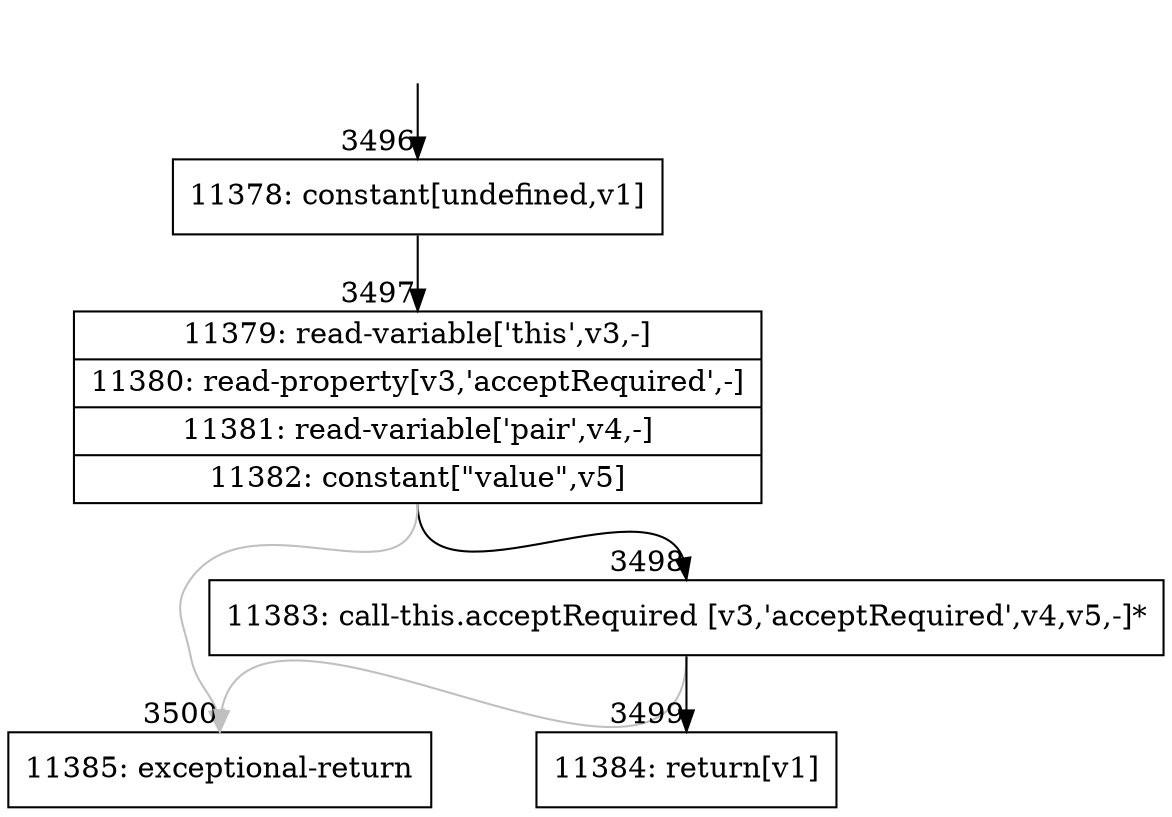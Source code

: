 digraph {
rankdir="TD"
BB_entry125[shape=none,label=""];
BB_entry125 -> BB3496 [tailport=s, headport=n, headlabel="    3496"]
BB3496 [shape=record label="{11378: constant[undefined,v1]}" ] 
BB3496 -> BB3497 [tailport=s, headport=n, headlabel="      3497"]
BB3497 [shape=record label="{11379: read-variable['this',v3,-]|11380: read-property[v3,'acceptRequired',-]|11381: read-variable['pair',v4,-]|11382: constant[\"value\",v5]}" ] 
BB3497 -> BB3498 [tailport=s, headport=n, headlabel="      3498"]
BB3497 -> BB3500 [tailport=s, headport=n, color=gray, headlabel="      3500"]
BB3498 [shape=record label="{11383: call-this.acceptRequired [v3,'acceptRequired',v4,v5,-]*}" ] 
BB3498 -> BB3499 [tailport=s, headport=n, headlabel="      3499"]
BB3498 -> BB3500 [tailport=s, headport=n, color=gray]
BB3499 [shape=record label="{11384: return[v1]}" ] 
BB3500 [shape=record label="{11385: exceptional-return}" ] 
//#$~ 1558
}
